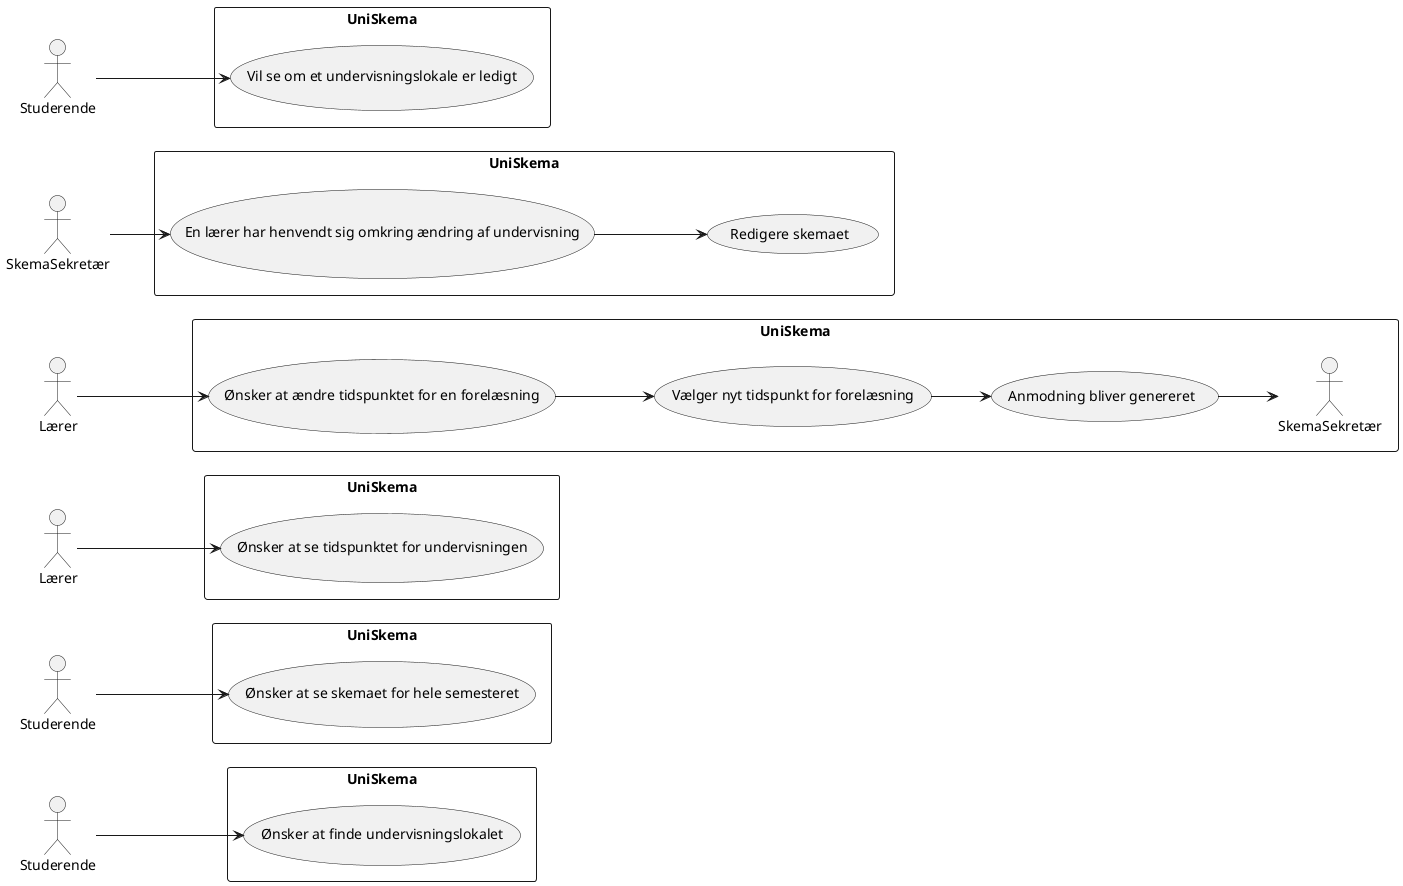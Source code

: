 @startuml
left to right direction
:Studerende:
rectangle "UniSkema"  {
Studerende --> (Ønsker at finde undervisningslokalet)
}
actor Studerende as Studerende2
rectangle "UniSkema" as "UniSkema5" {
Studerende2 --> (Ønsker at se skemaet for hele semesteret)
}

:Lærer:
rectangle "UniSkema" as "UniSkema2" {
Lærer --> (Ønsker at se tidspunktet for undervisningen)
}

actor Lærer as Lærer2
rectangle "UniSkema" as "UniSkema4"  {
Lærer2 --> (Ønsker at ændre tidspunktet for en forelæsning)
(Ønsker at ændre tidspunktet for en forelæsning) --> (Vælger nyt tidspunkt for forelæsning)
(Vælger nyt tidspunkt for forelæsning) --> (Anmodning bliver genereret)
(Anmodning bliver genereret) --> :SkemaSekretær:
}

actor SkemaSekretær as SkemaSekretær2
rectangle "UniSkema" as "UniSkema3"  {
SkemaSekretær2 --> (En lærer har henvendt sig omkring ændring af undervisning)
(En lærer har henvendt sig omkring ændring af undervisning) --> (Redigere skemaet)
}

actor Studerende as Studerende3
rectangle "UniSkema" as "UniSkema6"  {
Studerende3 --> (Vil se om et undervisningslokale er ledigt)
}
@enduml